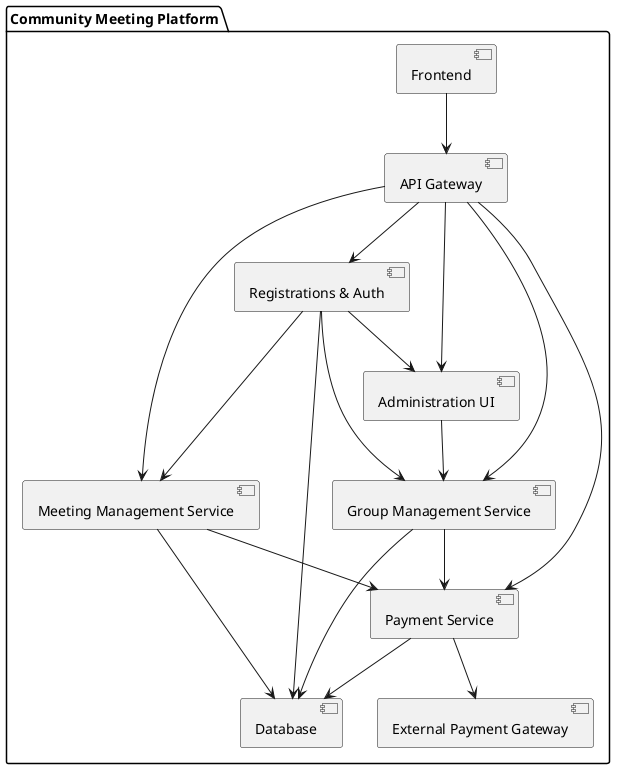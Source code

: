 @startuml
package "Community Meeting Platform" {

  [Frontend] as WebUI
  [API Gateway] as APIGateway

  [Registrations & Auth] as Registrations
  [Group Management Service] as GroupManagement
  [Meeting Management Service] as MeetingManagement
  [Administration UI] as Administration
  [Payment Service] as PaymentService

  [Database] as Database
  [External Payment Gateway] as PaymentGateway

  ' User interactions
  WebUI --> APIGateway

  ' Routing requests
  APIGateway --> Registrations
  APIGateway --> GroupManagement
  APIGateway --> MeetingManagement
  APIGateway --> Administration
  APIGateway --> PaymentService

  ' Registrations manages users & roles, reads/writes to DB
  Registrations --> Database

  ' GroupManagement handles proposals, group data, memberships
  GroupManagement --> Database

  ' MeetingManagement handles meetings data
  MeetingManagement --> Database

  ' PaymentService handles payments & statuses
  PaymentService --> Database
  PaymentService --> PaymentGateway

  ' Payment validation for group creation enforced by GroupManagement via PaymentService
  GroupManagement --> PaymentService

  ' Meeting fees processed via PaymentService
  MeetingManagement --> PaymentService

  ' Admins review proposals via Administration UI accessing GroupManagement data
  Administration --> GroupManagement

  ' Authorization flow (conceptual)
  Registrations --> GroupManagement
  Registrations --> MeetingManagement
  Registrations --> Administration

}
@enduml

